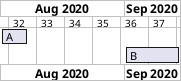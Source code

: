 {
  "sha1": "3gzdwursvlr0o324kk53bqg5zb5gmg5",
  "insertion": {
    "when": "2024-05-30T20:48:20.262Z",
    "url": "https://github.com/plantuml/plantuml/issues/1664",
    "user": "plantuml@gmail.com"
  }
}
@startgantt

Printscale weekly

Project starts 2020-08-01
[A] starts 2020-08-01 and lasts 1 week
[B] starts 2020-09-01 and lasts 2 weeks

@endgantt
